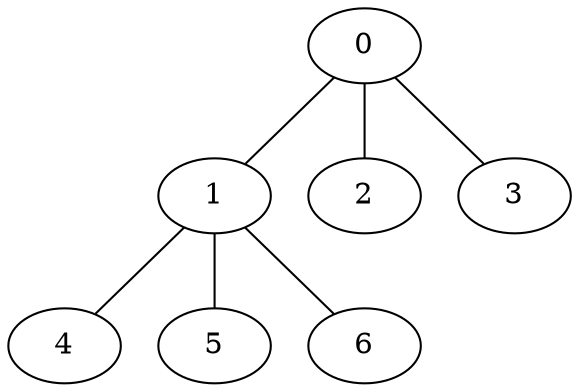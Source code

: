 graph {
	"0" ["Weight"=5.0];
	"1" ["Weight"=6.0];
	"2" ["Weight"=5.0];
	"3" ["Weight"=6.0];
	"4" ["Weight"=4.0];
	"5" ["Weight"=7.0];
	"6" ["Weight"=7.0];
	"0" -- "1" ["Weight"=15.0];
	"0" -- "2" ["Weight"=11.0];
	"0" -- "3" ["Weight"=11.0];
	"1" -- "4" ["Weight"=19.0];
	"1" -- "5" ["Weight"=4.0];
	"1" -- "6" ["Weight"=21.0];
}
